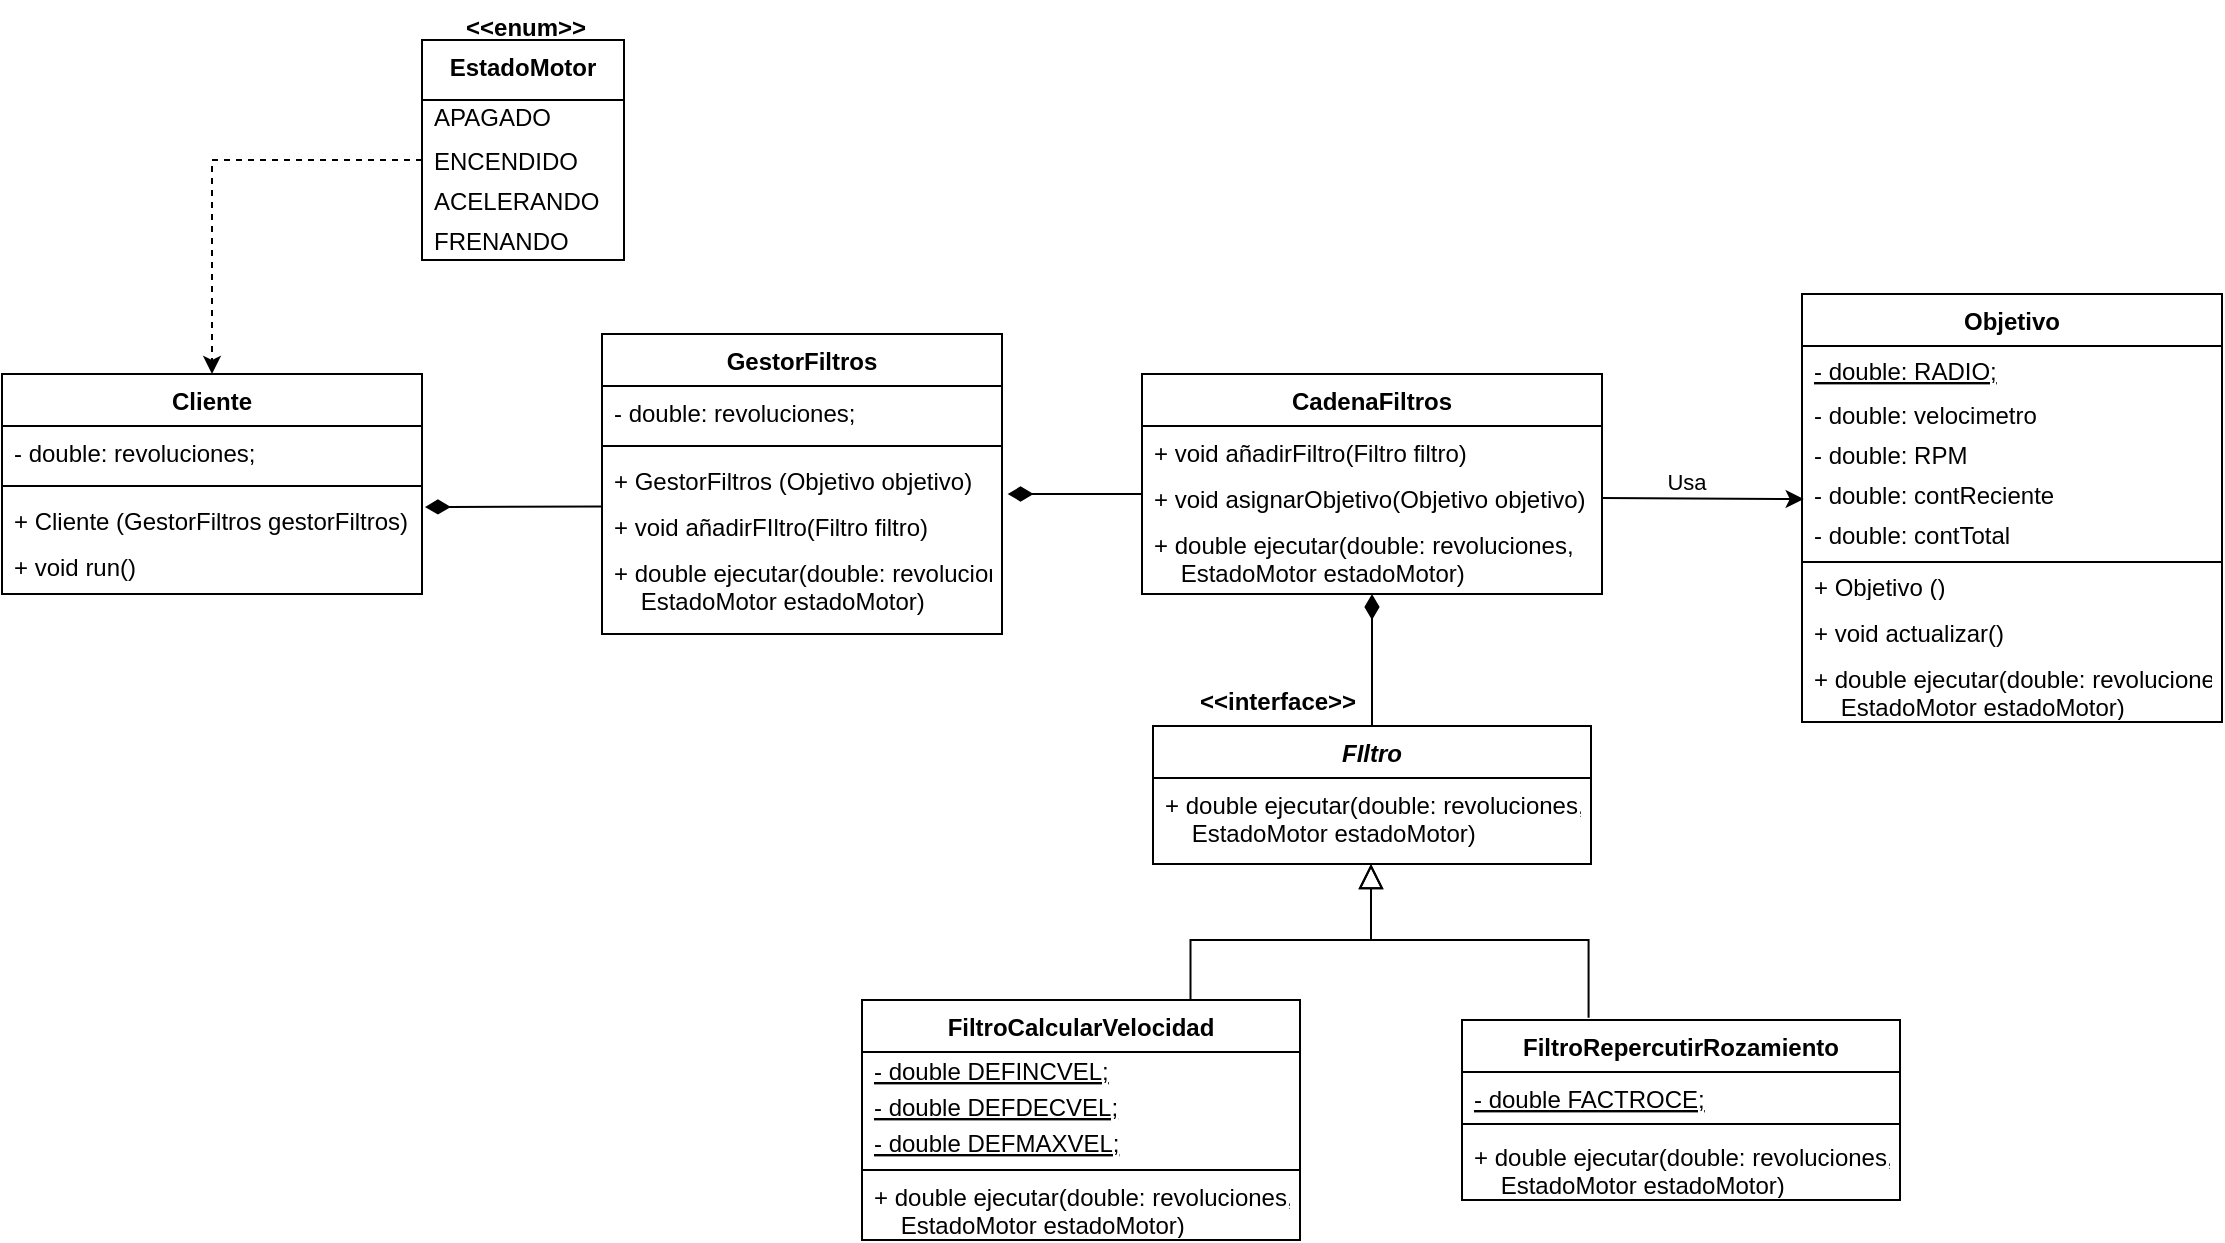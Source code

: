 <mxfile version="24.0.4" type="device">
  <diagram id="C5RBs43oDa-KdzZeNtuy" name="Page-1">
    <mxGraphModel dx="2811" dy="759" grid="1" gridSize="10" guides="1" tooltips="1" connect="1" arrows="1" fold="1" page="1" pageScale="1" pageWidth="827" pageHeight="1169" math="0" shadow="0">
      <root>
        <mxCell id="WIyWlLk6GJQsqaUBKTNV-0" />
        <mxCell id="WIyWlLk6GJQsqaUBKTNV-1" parent="WIyWlLk6GJQsqaUBKTNV-0" />
        <mxCell id="I6-PxID4VlP36oCgW_KY-0" value="Cliente" style="swimlane;fontStyle=1;align=center;verticalAlign=top;childLayout=stackLayout;horizontal=1;startSize=26;horizontalStack=0;resizeParent=1;resizeLast=0;collapsible=1;marginBottom=0;rounded=0;shadow=0;strokeWidth=1;" vertex="1" parent="WIyWlLk6GJQsqaUBKTNV-1">
          <mxGeometry x="-1350" y="437" width="210" height="110" as="geometry">
            <mxRectangle x="550" y="140" width="160" height="26" as="alternateBounds" />
          </mxGeometry>
        </mxCell>
        <mxCell id="I6-PxID4VlP36oCgW_KY-1" value="- double: revoluciones;" style="text;align=left;verticalAlign=top;spacingLeft=4;spacingRight=4;overflow=hidden;rotatable=0;points=[[0,0.5],[1,0.5]];portConstraint=eastwest;" vertex="1" parent="I6-PxID4VlP36oCgW_KY-0">
          <mxGeometry y="26" width="210" height="26" as="geometry" />
        </mxCell>
        <mxCell id="I6-PxID4VlP36oCgW_KY-6" value="" style="line;html=1;strokeWidth=1;align=left;verticalAlign=middle;spacingTop=-1;spacingLeft=3;spacingRight=3;rotatable=0;labelPosition=right;points=[];portConstraint=eastwest;" vertex="1" parent="I6-PxID4VlP36oCgW_KY-0">
          <mxGeometry y="52" width="210" height="8" as="geometry" />
        </mxCell>
        <mxCell id="I6-PxID4VlP36oCgW_KY-7" value="+ Cliente (GestorFiltros gestorFiltros)" style="text;align=left;verticalAlign=middle;spacingLeft=4;spacingRight=4;overflow=hidden;rotatable=0;points=[[0,0.5],[1,0.5]];portConstraint=eastwest;" vertex="1" parent="I6-PxID4VlP36oCgW_KY-0">
          <mxGeometry y="60" width="210" height="26" as="geometry" />
        </mxCell>
        <mxCell id="I6-PxID4VlP36oCgW_KY-8" value="+ void run()" style="text;align=left;verticalAlign=middle;spacingLeft=4;spacingRight=4;overflow=hidden;rotatable=0;points=[[0,0.5],[1,0.5]];portConstraint=eastwest;" vertex="1" parent="I6-PxID4VlP36oCgW_KY-0">
          <mxGeometry y="86" width="210" height="20" as="geometry" />
        </mxCell>
        <mxCell id="I6-PxID4VlP36oCgW_KY-9" value="EstadoMotor" style="swimlane;fontStyle=1;align=center;verticalAlign=top;childLayout=stackLayout;horizontal=1;startSize=30;horizontalStack=0;resizeParent=1;resizeLast=0;collapsible=1;marginBottom=0;rounded=0;shadow=0;strokeWidth=1;" vertex="1" parent="WIyWlLk6GJQsqaUBKTNV-1">
          <mxGeometry x="-1140" y="270" width="101" height="110" as="geometry">
            <mxRectangle x="550" y="140" width="160" height="26" as="alternateBounds" />
          </mxGeometry>
        </mxCell>
        <mxCell id="I6-PxID4VlP36oCgW_KY-10" value="APAGADO&#xa;" style="text;align=left;verticalAlign=middle;spacingLeft=4;spacingRight=4;overflow=hidden;rotatable=0;points=[[0,0.5],[1,0.5]];portConstraint=eastwest;" vertex="1" parent="I6-PxID4VlP36oCgW_KY-9">
          <mxGeometry y="30" width="101" height="20" as="geometry" />
        </mxCell>
        <mxCell id="I6-PxID4VlP36oCgW_KY-15" value="ENCENDIDO" style="text;align=left;verticalAlign=middle;spacingLeft=4;spacingRight=4;overflow=hidden;rotatable=0;points=[[0,0.5],[1,0.5]];portConstraint=eastwest;" vertex="1" parent="I6-PxID4VlP36oCgW_KY-9">
          <mxGeometry y="50" width="101" height="20" as="geometry" />
        </mxCell>
        <mxCell id="I6-PxID4VlP36oCgW_KY-16" value="ACELERANDO" style="text;align=left;verticalAlign=middle;spacingLeft=4;spacingRight=4;overflow=hidden;rotatable=0;points=[[0,0.5],[1,0.5]];portConstraint=eastwest;" vertex="1" parent="I6-PxID4VlP36oCgW_KY-9">
          <mxGeometry y="70" width="101" height="20" as="geometry" />
        </mxCell>
        <mxCell id="I6-PxID4VlP36oCgW_KY-17" value="FRENANDO" style="text;align=left;verticalAlign=middle;spacingLeft=4;spacingRight=4;overflow=hidden;rotatable=0;points=[[0,0.5],[1,0.5]];portConstraint=eastwest;" vertex="1" parent="I6-PxID4VlP36oCgW_KY-9">
          <mxGeometry y="90" width="101" height="20" as="geometry" />
        </mxCell>
        <mxCell id="I6-PxID4VlP36oCgW_KY-14" value="&lt;span style=&quot;font-weight: 700; text-align: center; text-wrap: nowrap;&quot;&gt;&amp;lt;&amp;lt;enum&amp;gt;&amp;gt;&lt;/span&gt;" style="text;whiteSpace=wrap;html=1;" vertex="1" parent="WIyWlLk6GJQsqaUBKTNV-1">
          <mxGeometry x="-1120" y="250" width="110" height="20" as="geometry" />
        </mxCell>
        <mxCell id="I6-PxID4VlP36oCgW_KY-18" value="FIltro" style="swimlane;fontStyle=3;align=center;verticalAlign=top;childLayout=stackLayout;horizontal=1;startSize=26;horizontalStack=0;resizeParent=1;resizeLast=0;collapsible=1;marginBottom=0;rounded=0;shadow=0;strokeWidth=1;" vertex="1" parent="WIyWlLk6GJQsqaUBKTNV-1">
          <mxGeometry x="-774.5" y="613" width="219" height="69" as="geometry">
            <mxRectangle x="550" y="140" width="160" height="26" as="alternateBounds" />
          </mxGeometry>
        </mxCell>
        <mxCell id="I6-PxID4VlP36oCgW_KY-21" value="+ double ejecutar(double: revoluciones, &#xa;    EstadoMotor estadoMotor)" style="text;align=left;verticalAlign=top;spacingLeft=4;spacingRight=4;overflow=hidden;rotatable=0;points=[[0,0.5],[1,0.5]];portConstraint=eastwest;" vertex="1" parent="I6-PxID4VlP36oCgW_KY-18">
          <mxGeometry y="26" width="219" height="34" as="geometry" />
        </mxCell>
        <mxCell id="I6-PxID4VlP36oCgW_KY-24" value="&lt;div style=&quot;text-align: center;&quot;&gt;&lt;span style=&quot;background-color: initial; text-wrap: nowrap;&quot;&gt;&lt;b&gt;&amp;lt;&amp;lt;interface&amp;gt;&amp;gt;&lt;/b&gt;&lt;/span&gt;&lt;/div&gt;" style="text;whiteSpace=wrap;html=1;" vertex="1" parent="WIyWlLk6GJQsqaUBKTNV-1">
          <mxGeometry x="-753" y="587" width="110" height="26" as="geometry" />
        </mxCell>
        <mxCell id="I6-PxID4VlP36oCgW_KY-28" value="FiltroCalcularVelocidad" style="swimlane;fontStyle=1;align=center;verticalAlign=top;childLayout=stackLayout;horizontal=1;startSize=26;horizontalStack=0;resizeParent=1;resizeLast=0;collapsible=1;marginBottom=0;rounded=0;shadow=0;strokeWidth=1;" vertex="1" parent="WIyWlLk6GJQsqaUBKTNV-1">
          <mxGeometry x="-920" y="750" width="219" height="120" as="geometry">
            <mxRectangle x="550" y="140" width="160" height="26" as="alternateBounds" />
          </mxGeometry>
        </mxCell>
        <mxCell id="I6-PxID4VlP36oCgW_KY-32" value="- double DEFINCVEL;" style="text;align=left;verticalAlign=middle;spacingLeft=4;spacingRight=4;overflow=hidden;rotatable=0;points=[[0,0.5],[1,0.5]];portConstraint=eastwest;fontStyle=4" vertex="1" parent="I6-PxID4VlP36oCgW_KY-28">
          <mxGeometry y="26" width="219" height="18" as="geometry" />
        </mxCell>
        <mxCell id="I6-PxID4VlP36oCgW_KY-33" value="- double DEFDECVEL;" style="text;align=left;verticalAlign=middle;spacingLeft=4;spacingRight=4;overflow=hidden;rotatable=0;points=[[0,0.5],[1,0.5]];portConstraint=eastwest;fontStyle=4" vertex="1" parent="I6-PxID4VlP36oCgW_KY-28">
          <mxGeometry y="44" width="219" height="18" as="geometry" />
        </mxCell>
        <mxCell id="I6-PxID4VlP36oCgW_KY-34" value="- double DEFMAXVEL;" style="text;align=left;verticalAlign=middle;spacingLeft=4;spacingRight=4;overflow=hidden;rotatable=0;points=[[0,0.5],[1,0.5]];portConstraint=eastwest;fontStyle=4" vertex="1" parent="I6-PxID4VlP36oCgW_KY-28">
          <mxGeometry y="62" width="219" height="18" as="geometry" />
        </mxCell>
        <mxCell id="I6-PxID4VlP36oCgW_KY-31" value="" style="line;html=1;strokeWidth=1;align=left;verticalAlign=middle;spacingTop=-1;spacingLeft=3;spacingRight=3;rotatable=0;labelPosition=right;points=[];portConstraint=eastwest;" vertex="1" parent="I6-PxID4VlP36oCgW_KY-28">
          <mxGeometry y="80" width="219" height="10" as="geometry" />
        </mxCell>
        <mxCell id="I6-PxID4VlP36oCgW_KY-29" value="+ double ejecutar(double: revoluciones, &#xa;    EstadoMotor estadoMotor)" style="text;align=left;verticalAlign=middle;spacingLeft=4;spacingRight=4;overflow=hidden;rotatable=0;points=[[0,0.5],[1,0.5]];portConstraint=eastwest;" vertex="1" parent="I6-PxID4VlP36oCgW_KY-28">
          <mxGeometry y="90" width="219" height="30" as="geometry" />
        </mxCell>
        <mxCell id="I6-PxID4VlP36oCgW_KY-36" value="FiltroRepercutirRozamiento" style="swimlane;fontStyle=1;align=center;verticalAlign=top;childLayout=stackLayout;horizontal=1;startSize=26;horizontalStack=0;resizeParent=1;resizeLast=0;collapsible=1;marginBottom=0;rounded=0;shadow=0;strokeWidth=1;" vertex="1" parent="WIyWlLk6GJQsqaUBKTNV-1">
          <mxGeometry x="-620" y="760" width="219" height="90" as="geometry">
            <mxRectangle x="550" y="140" width="160" height="26" as="alternateBounds" />
          </mxGeometry>
        </mxCell>
        <mxCell id="I6-PxID4VlP36oCgW_KY-37" value="- double FACTROCE;" style="text;align=left;verticalAlign=top;spacingLeft=4;spacingRight=4;overflow=hidden;rotatable=0;points=[[0,0.5],[1,0.5]];portConstraint=eastwest;fontStyle=4" vertex="1" parent="I6-PxID4VlP36oCgW_KY-36">
          <mxGeometry y="26" width="219" height="18" as="geometry" />
        </mxCell>
        <mxCell id="I6-PxID4VlP36oCgW_KY-40" value="" style="line;html=1;strokeWidth=1;align=left;verticalAlign=middle;spacingTop=-1;spacingLeft=3;spacingRight=3;rotatable=0;labelPosition=right;points=[];portConstraint=eastwest;" vertex="1" parent="I6-PxID4VlP36oCgW_KY-36">
          <mxGeometry y="44" width="219" height="16" as="geometry" />
        </mxCell>
        <mxCell id="I6-PxID4VlP36oCgW_KY-41" value="+ double ejecutar(double: revoluciones, &#xa;    EstadoMotor estadoMotor)" style="text;align=left;verticalAlign=middle;spacingLeft=4;spacingRight=4;overflow=hidden;rotatable=0;points=[[0,0.5],[1,0.5]];portConstraint=eastwest;" vertex="1" parent="I6-PxID4VlP36oCgW_KY-36">
          <mxGeometry y="60" width="219" height="30" as="geometry" />
        </mxCell>
        <mxCell id="I6-PxID4VlP36oCgW_KY-42" value="Objetivo" style="swimlane;fontStyle=1;align=center;verticalAlign=top;childLayout=stackLayout;horizontal=1;startSize=26;horizontalStack=0;resizeParent=1;resizeLast=0;collapsible=1;marginBottom=0;rounded=0;shadow=0;strokeWidth=1;" vertex="1" parent="WIyWlLk6GJQsqaUBKTNV-1">
          <mxGeometry x="-450" y="397" width="210" height="214" as="geometry">
            <mxRectangle x="550" y="140" width="160" height="26" as="alternateBounds" />
          </mxGeometry>
        </mxCell>
        <mxCell id="I6-PxID4VlP36oCgW_KY-43" value="- double: RADIO;" style="text;align=left;verticalAlign=middle;spacingLeft=4;spacingRight=4;overflow=hidden;rotatable=0;points=[[0,0.5],[1,0.5]];portConstraint=eastwest;fontStyle=4" vertex="1" parent="I6-PxID4VlP36oCgW_KY-42">
          <mxGeometry y="26" width="210" height="24" as="geometry" />
        </mxCell>
        <mxCell id="I6-PxID4VlP36oCgW_KY-48" value="- double: velocimetro" style="text;align=left;verticalAlign=middle;spacingLeft=4;spacingRight=4;overflow=hidden;rotatable=0;points=[[0,0.5],[1,0.5]];portConstraint=eastwest;fontStyle=0" vertex="1" parent="I6-PxID4VlP36oCgW_KY-42">
          <mxGeometry y="50" width="210" height="20" as="geometry" />
        </mxCell>
        <mxCell id="I6-PxID4VlP36oCgW_KY-47" value="- double: RPM" style="text;align=left;verticalAlign=middle;spacingLeft=4;spacingRight=4;overflow=hidden;rotatable=0;points=[[0,0.5],[1,0.5]];portConstraint=eastwest;fontStyle=0" vertex="1" parent="I6-PxID4VlP36oCgW_KY-42">
          <mxGeometry y="70" width="210" height="20" as="geometry" />
        </mxCell>
        <mxCell id="I6-PxID4VlP36oCgW_KY-49" value="- double: contReciente" style="text;align=left;verticalAlign=middle;spacingLeft=4;spacingRight=4;overflow=hidden;rotatable=0;points=[[0,0.5],[1,0.5]];portConstraint=eastwest;fontStyle=0" vertex="1" parent="I6-PxID4VlP36oCgW_KY-42">
          <mxGeometry y="90" width="210" height="20" as="geometry" />
        </mxCell>
        <mxCell id="I6-PxID4VlP36oCgW_KY-50" value="- double: contTotal" style="text;align=left;verticalAlign=middle;spacingLeft=4;spacingRight=4;overflow=hidden;rotatable=0;points=[[0,0.5],[1,0.5]];portConstraint=eastwest;fontStyle=0" vertex="1" parent="I6-PxID4VlP36oCgW_KY-42">
          <mxGeometry y="110" width="210" height="20" as="geometry" />
        </mxCell>
        <mxCell id="I6-PxID4VlP36oCgW_KY-44" value="" style="line;html=1;strokeWidth=1;align=left;verticalAlign=middle;spacingTop=-1;spacingLeft=3;spacingRight=3;rotatable=0;labelPosition=right;points=[];portConstraint=eastwest;" vertex="1" parent="I6-PxID4VlP36oCgW_KY-42">
          <mxGeometry y="130" width="210" height="8" as="geometry" />
        </mxCell>
        <mxCell id="I6-PxID4VlP36oCgW_KY-45" value="+ Objetivo ()" style="text;align=left;verticalAlign=middle;spacingLeft=4;spacingRight=4;overflow=hidden;rotatable=0;points=[[0,0.5],[1,0.5]];portConstraint=eastwest;" vertex="1" parent="I6-PxID4VlP36oCgW_KY-42">
          <mxGeometry y="138" width="210" height="16" as="geometry" />
        </mxCell>
        <mxCell id="I6-PxID4VlP36oCgW_KY-52" value="+ void actualizar()" style="text;align=left;verticalAlign=middle;spacingLeft=4;spacingRight=4;overflow=hidden;rotatable=0;points=[[0,0.5],[1,0.5]];portConstraint=eastwest;" vertex="1" parent="I6-PxID4VlP36oCgW_KY-42">
          <mxGeometry y="154" width="210" height="30" as="geometry" />
        </mxCell>
        <mxCell id="I6-PxID4VlP36oCgW_KY-51" value="+ double ejecutar(double: revoluciones, &#xa;    EstadoMotor estadoMotor)" style="text;align=left;verticalAlign=middle;spacingLeft=4;spacingRight=4;overflow=hidden;rotatable=0;points=[[0,0.5],[1,0.5]];portConstraint=eastwest;" vertex="1" parent="I6-PxID4VlP36oCgW_KY-42">
          <mxGeometry y="184" width="210" height="30" as="geometry" />
        </mxCell>
        <mxCell id="I6-PxID4VlP36oCgW_KY-53" value="GestorFiltros" style="swimlane;fontStyle=1;align=center;verticalAlign=top;childLayout=stackLayout;horizontal=1;startSize=26;horizontalStack=0;resizeParent=1;resizeLast=0;collapsible=1;marginBottom=0;rounded=0;shadow=0;strokeWidth=1;" vertex="1" parent="WIyWlLk6GJQsqaUBKTNV-1">
          <mxGeometry x="-1050" y="417" width="200" height="150" as="geometry">
            <mxRectangle x="550" y="140" width="160" height="26" as="alternateBounds" />
          </mxGeometry>
        </mxCell>
        <mxCell id="I6-PxID4VlP36oCgW_KY-54" value="- double: revoluciones;" style="text;align=left;verticalAlign=top;spacingLeft=4;spacingRight=4;overflow=hidden;rotatable=0;points=[[0,0.5],[1,0.5]];portConstraint=eastwest;" vertex="1" parent="I6-PxID4VlP36oCgW_KY-53">
          <mxGeometry y="26" width="200" height="26" as="geometry" />
        </mxCell>
        <mxCell id="I6-PxID4VlP36oCgW_KY-55" value="" style="line;html=1;strokeWidth=1;align=left;verticalAlign=middle;spacingTop=-1;spacingLeft=3;spacingRight=3;rotatable=0;labelPosition=right;points=[];portConstraint=eastwest;" vertex="1" parent="I6-PxID4VlP36oCgW_KY-53">
          <mxGeometry y="52" width="200" height="8" as="geometry" />
        </mxCell>
        <mxCell id="I6-PxID4VlP36oCgW_KY-56" value="+ GestorFiltros (Objetivo objetivo)" style="text;align=left;verticalAlign=middle;spacingLeft=4;spacingRight=4;overflow=hidden;rotatable=0;points=[[0,0.5],[1,0.5]];portConstraint=eastwest;" vertex="1" parent="I6-PxID4VlP36oCgW_KY-53">
          <mxGeometry y="60" width="200" height="26" as="geometry" />
        </mxCell>
        <mxCell id="I6-PxID4VlP36oCgW_KY-57" value="+ void añadirFIltro(Filtro filtro)" style="text;align=left;verticalAlign=middle;spacingLeft=4;spacingRight=4;overflow=hidden;rotatable=0;points=[[0,0.5],[1,0.5]];portConstraint=eastwest;" vertex="1" parent="I6-PxID4VlP36oCgW_KY-53">
          <mxGeometry y="86" width="200" height="20" as="geometry" />
        </mxCell>
        <mxCell id="I6-PxID4VlP36oCgW_KY-59" value="+ double ejecutar(double: revoluciones, &#xa;    EstadoMotor estadoMotor)" style="text;align=left;verticalAlign=top;spacingLeft=4;spacingRight=4;overflow=hidden;rotatable=0;points=[[0,0.5],[1,0.5]];portConstraint=eastwest;" vertex="1" parent="I6-PxID4VlP36oCgW_KY-53">
          <mxGeometry y="106" width="200" height="32" as="geometry" />
        </mxCell>
        <mxCell id="I6-PxID4VlP36oCgW_KY-61" value="CadenaFiltros" style="swimlane;fontStyle=1;align=center;verticalAlign=top;childLayout=stackLayout;horizontal=1;startSize=26;horizontalStack=0;resizeParent=1;resizeLast=0;collapsible=1;marginBottom=0;rounded=0;shadow=0;strokeWidth=1;" vertex="1" parent="WIyWlLk6GJQsqaUBKTNV-1">
          <mxGeometry x="-780" y="437" width="230" height="110" as="geometry">
            <mxRectangle x="550" y="140" width="160" height="26" as="alternateBounds" />
          </mxGeometry>
        </mxCell>
        <mxCell id="I6-PxID4VlP36oCgW_KY-64" value="+ void añadirFiltro(Filtro filtro)" style="text;align=left;verticalAlign=middle;spacingLeft=4;spacingRight=4;overflow=hidden;rotatable=0;points=[[0,0.5],[1,0.5]];portConstraint=eastwest;" vertex="1" parent="I6-PxID4VlP36oCgW_KY-61">
          <mxGeometry y="26" width="230" height="26" as="geometry" />
        </mxCell>
        <mxCell id="I6-PxID4VlP36oCgW_KY-65" value="+ void asignarObjetivo(Objetivo objetivo)" style="text;align=left;verticalAlign=middle;spacingLeft=4;spacingRight=4;overflow=hidden;rotatable=0;points=[[0,0.5],[1,0.5]];portConstraint=eastwest;" vertex="1" parent="I6-PxID4VlP36oCgW_KY-61">
          <mxGeometry y="52" width="230" height="20" as="geometry" />
        </mxCell>
        <mxCell id="I6-PxID4VlP36oCgW_KY-66" value="+ double ejecutar(double: revoluciones, &#xa;    EstadoMotor estadoMotor)" style="text;align=left;verticalAlign=top;spacingLeft=4;spacingRight=4;overflow=hidden;rotatable=0;points=[[0,0.5],[1,0.5]];portConstraint=eastwest;" vertex="1" parent="I6-PxID4VlP36oCgW_KY-61">
          <mxGeometry y="72" width="230" height="32" as="geometry" />
        </mxCell>
        <mxCell id="I6-PxID4VlP36oCgW_KY-69" value="" style="endArrow=block;endSize=10;endFill=0;shadow=0;strokeWidth=1;rounded=0;edgeStyle=elbowEdgeStyle;elbow=vertical;exitX=0.75;exitY=0;exitDx=0;exitDy=0;" edge="1" parent="WIyWlLk6GJQsqaUBKTNV-1" source="I6-PxID4VlP36oCgW_KY-28">
          <mxGeometry width="160" relative="1" as="geometry">
            <mxPoint x="-765.5" y="784" as="sourcePoint" />
            <mxPoint x="-665.5" y="682" as="targetPoint" />
            <Array as="points">
              <mxPoint x="-720" y="720" />
            </Array>
          </mxGeometry>
        </mxCell>
        <mxCell id="I6-PxID4VlP36oCgW_KY-70" value="" style="endArrow=block;endSize=10;endFill=0;shadow=0;strokeWidth=1;rounded=0;edgeStyle=elbowEdgeStyle;elbow=vertical;exitX=0.289;exitY=-0.013;exitDx=0;exitDy=0;exitPerimeter=0;" edge="1" parent="WIyWlLk6GJQsqaUBKTNV-1" source="I6-PxID4VlP36oCgW_KY-36">
          <mxGeometry width="160" relative="1" as="geometry">
            <mxPoint x="-555.5" y="784" as="sourcePoint" />
            <mxPoint x="-665.5" y="682" as="targetPoint" />
            <Array as="points">
              <mxPoint x="-580" y="720" />
            </Array>
          </mxGeometry>
        </mxCell>
        <mxCell id="I6-PxID4VlP36oCgW_KY-71" value="" style="endArrow=diamondThin;endSize=10;endFill=1;shadow=0;strokeWidth=1;rounded=0;edgeStyle=elbowEdgeStyle;elbow=vertical;exitX=0.5;exitY=0;exitDx=0;exitDy=0;entryX=0.5;entryY=1;entryDx=0;entryDy=0;" edge="1" parent="WIyWlLk6GJQsqaUBKTNV-1" source="I6-PxID4VlP36oCgW_KY-18" target="I6-PxID4VlP36oCgW_KY-61">
          <mxGeometry width="160" relative="1" as="geometry">
            <mxPoint x="-530" y="637" as="sourcePoint" />
            <mxPoint x="-670" y="547" as="targetPoint" />
            <Array as="points" />
          </mxGeometry>
        </mxCell>
        <mxCell id="I6-PxID4VlP36oCgW_KY-72" value="" style="endArrow=diamondThin;endSize=10;endFill=1;shadow=0;strokeWidth=1;rounded=0;edgeStyle=elbowEdgeStyle;elbow=vertical;entryX=1.014;entryY=0.741;entryDx=0;entryDy=0;entryPerimeter=0;" edge="1" parent="WIyWlLk6GJQsqaUBKTNV-1" target="I6-PxID4VlP36oCgW_KY-56">
          <mxGeometry width="160" relative="1" as="geometry">
            <mxPoint x="-780" y="497" as="sourcePoint" />
            <mxPoint x="-880" y="497" as="targetPoint" />
            <Array as="points">
              <mxPoint x="-840" y="497" />
            </Array>
          </mxGeometry>
        </mxCell>
        <mxCell id="I6-PxID4VlP36oCgW_KY-74" value="" style="endArrow=diamondThin;endSize=10;endFill=1;shadow=0;strokeWidth=1;rounded=0;edgeStyle=elbowEdgeStyle;elbow=vertical;entryX=1.007;entryY=0.236;entryDx=0;entryDy=0;entryPerimeter=0;exitX=-0.001;exitY=1.012;exitDx=0;exitDy=0;exitPerimeter=0;" edge="1" parent="WIyWlLk6GJQsqaUBKTNV-1" source="I6-PxID4VlP36oCgW_KY-56" target="I6-PxID4VlP36oCgW_KY-7">
          <mxGeometry width="160" relative="1" as="geometry">
            <mxPoint x="-1070" y="497" as="sourcePoint" />
            <mxPoint x="-1167" y="503.5" as="targetPoint" />
            <Array as="points">
              <mxPoint x="-1177" y="503.5" />
            </Array>
          </mxGeometry>
        </mxCell>
        <mxCell id="I6-PxID4VlP36oCgW_KY-76" value="" style="endArrow=classic;html=1;rounded=0;entryX=0.004;entryY=0.627;entryDx=0;entryDy=0;exitX=1;exitY=0.5;exitDx=0;exitDy=0;entryPerimeter=0;" edge="1" parent="WIyWlLk6GJQsqaUBKTNV-1" source="I6-PxID4VlP36oCgW_KY-65" target="I6-PxID4VlP36oCgW_KY-49">
          <mxGeometry width="50" height="50" relative="1" as="geometry">
            <mxPoint x="-600" y="647" as="sourcePoint" />
            <mxPoint x="-550" y="597" as="targetPoint" />
          </mxGeometry>
        </mxCell>
        <mxCell id="I6-PxID4VlP36oCgW_KY-78" value="Usa" style="edgeLabel;html=1;align=center;verticalAlign=middle;resizable=0;points=[];" vertex="1" connectable="0" parent="I6-PxID4VlP36oCgW_KY-76">
          <mxGeometry x="-0.183" y="-3" relative="1" as="geometry">
            <mxPoint x="1" y="-11" as="offset" />
          </mxGeometry>
        </mxCell>
        <mxCell id="I6-PxID4VlP36oCgW_KY-77" value="" style="endArrow=classic;html=1;rounded=0;entryX=0.5;entryY=0;entryDx=0;entryDy=0;exitX=0;exitY=0.5;exitDx=0;exitDy=0;dashed=1;" edge="1" parent="WIyWlLk6GJQsqaUBKTNV-1" source="I6-PxID4VlP36oCgW_KY-15" target="I6-PxID4VlP36oCgW_KY-0">
          <mxGeometry width="50" height="50" relative="1" as="geometry">
            <mxPoint x="-730" y="607" as="sourcePoint" />
            <mxPoint x="-680" y="557" as="targetPoint" />
            <Array as="points">
              <mxPoint x="-1245" y="330" />
            </Array>
          </mxGeometry>
        </mxCell>
      </root>
    </mxGraphModel>
  </diagram>
</mxfile>

